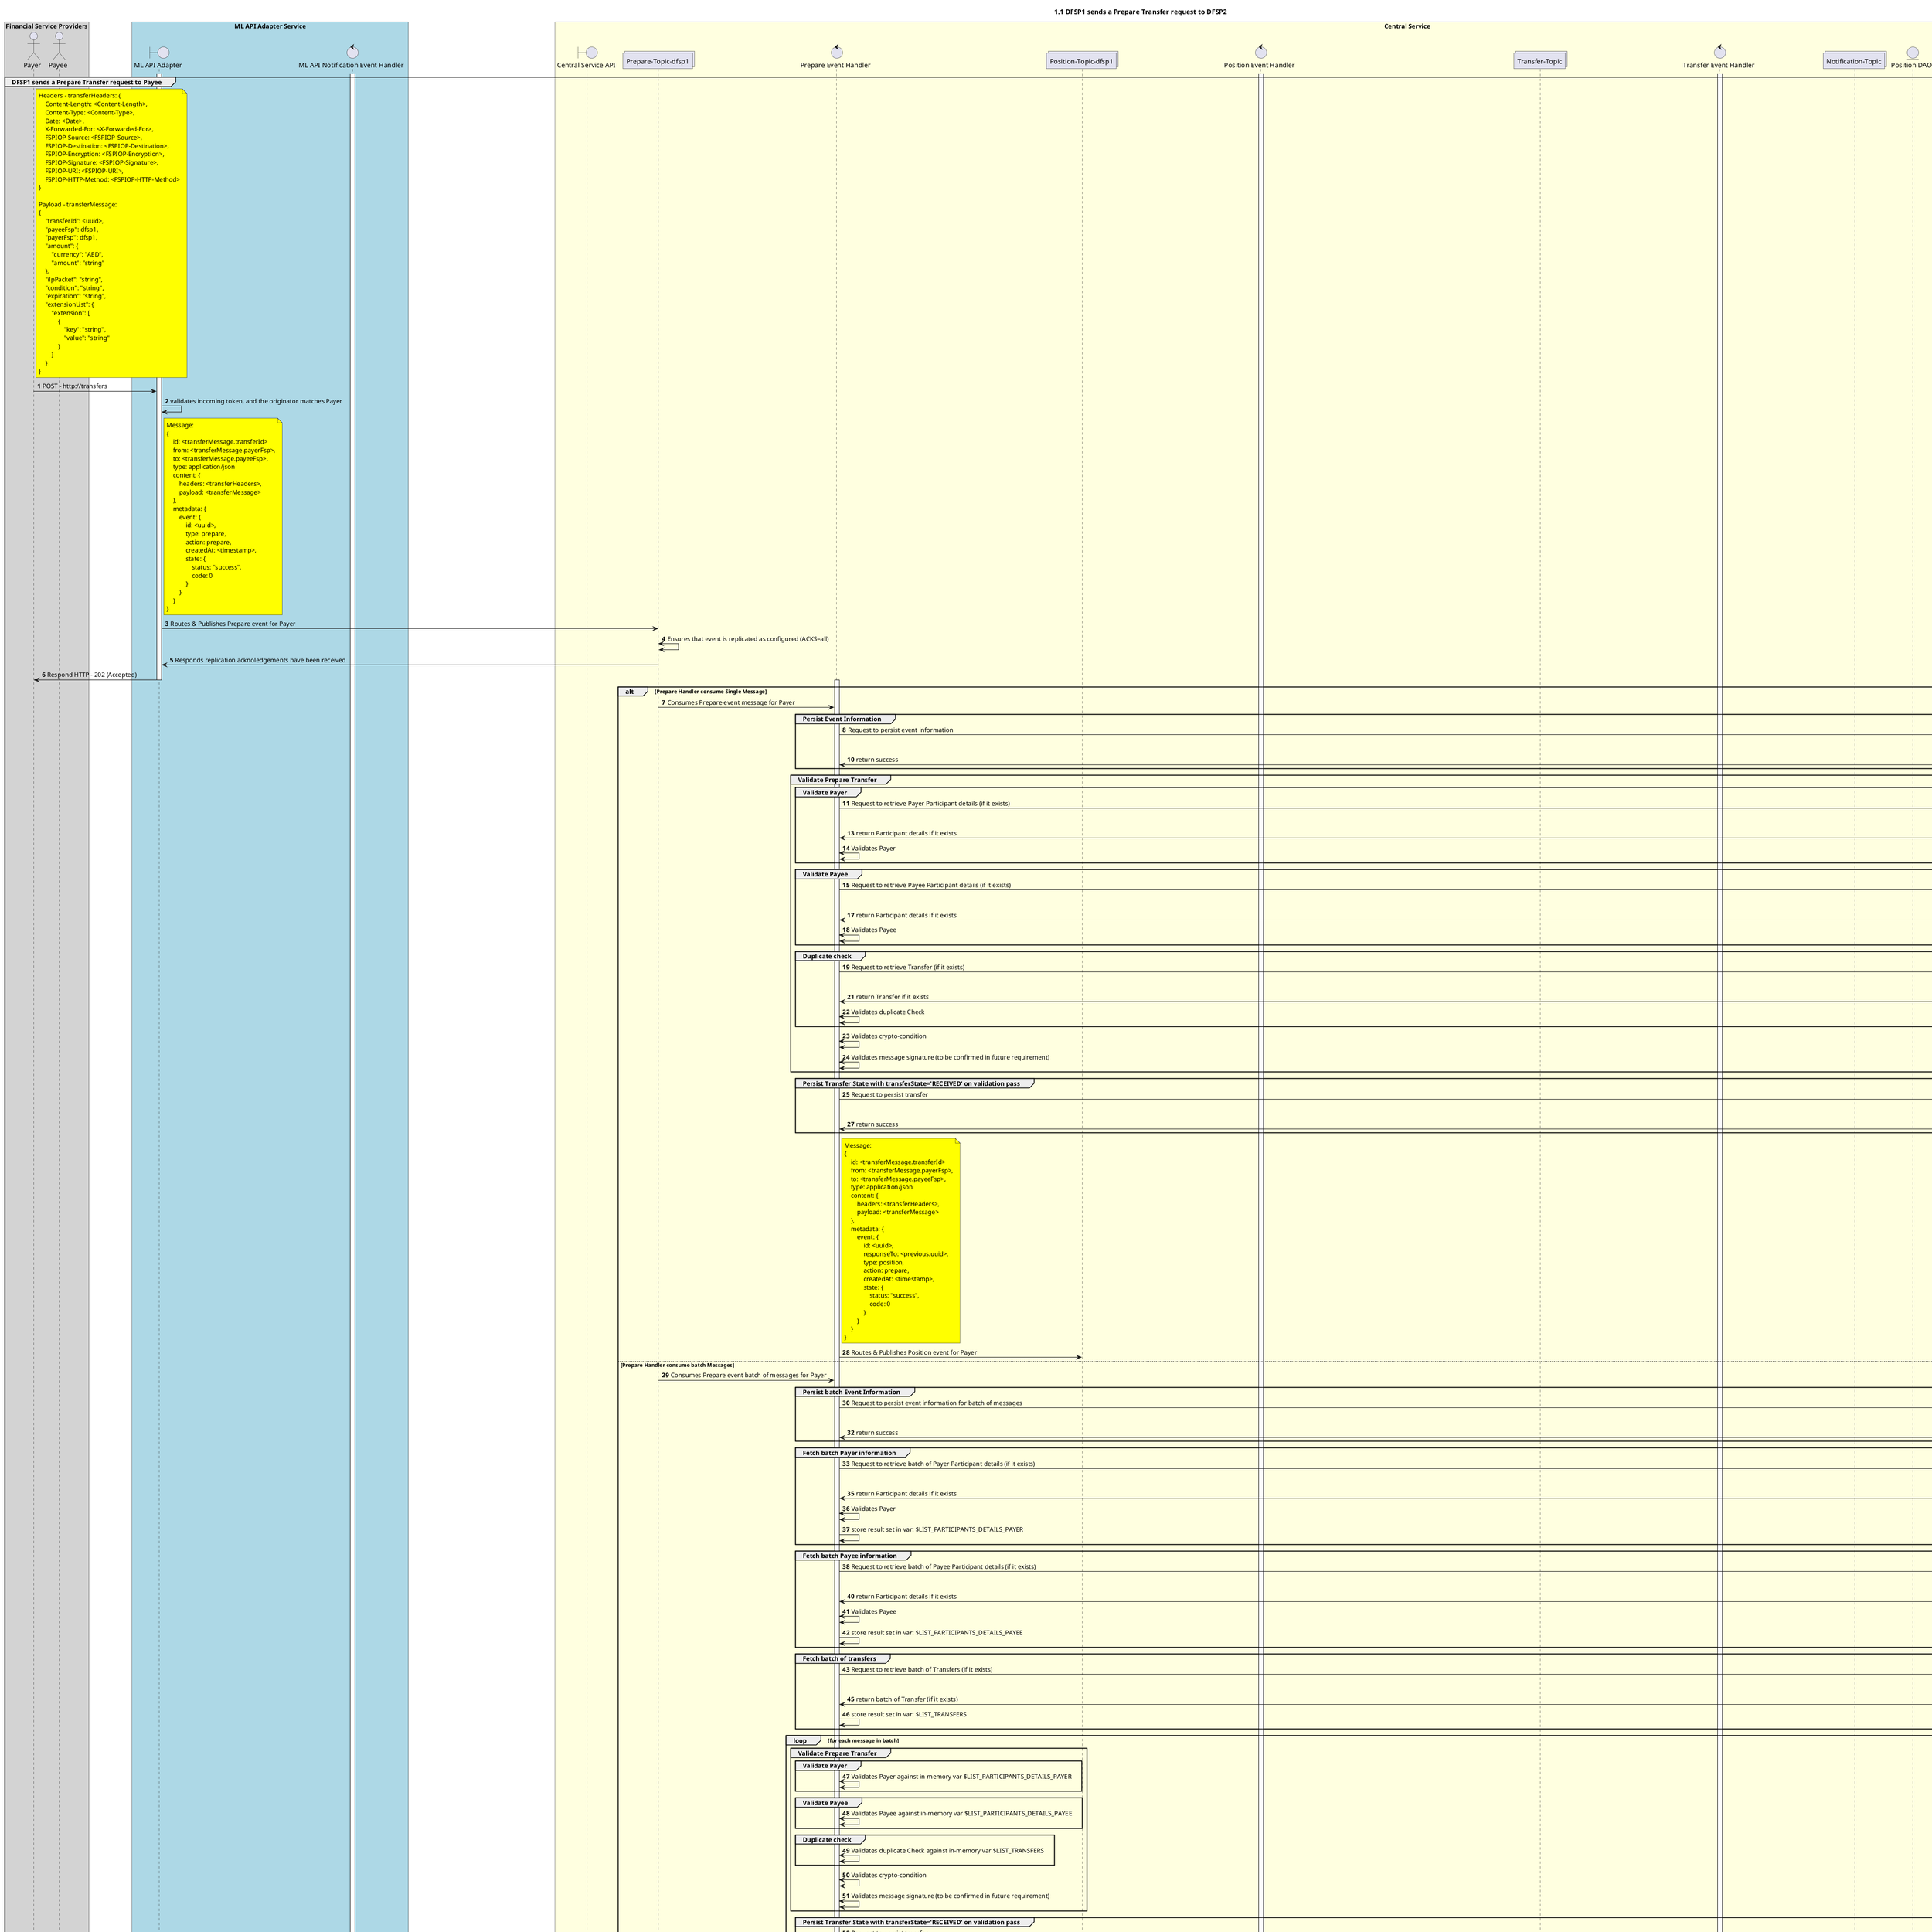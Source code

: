 @startuml
' declate title
title 1.1 DFSP1 sends a Prepare Transfer request to DFSP2

autonumber

' Actor Keys:
'   boundary - APIs/Interfaces, etc
'   collections - Kafka Topics
'   control - Kafka Consumers
'   entity - Database Access Objects
'   database - Database Persistance Store

' declare actors
actor "Payer" as DFSP1
actor "Payee" as DFSP2
boundary "ML API Adapter" as MLAPI
control "ML API Notification Event Handler" as NOTIFY_HANDLER
boundary "Central Service API" as CSAPI
collections "Prepare-Topic-dfsp1" as TOPIC_PREPARE_DFSP1
control "Prepare Event Handler" as PREP_HANDLER
collections "Position-Topic-dfsp1" as TOPIC_POSITION_DFSP1
control "Position Event Handler" as POS_HANDLER
collections "Transfer-Topic" as TOPIC_TRANSFERS
control "Transfer Event Handler" as TRANS_HANDLER
collections "Notification-Topic" as TOPIC_NOTIFICATIONS
' collections "Errors-Topic" as ERRORS_NOTIFICATIONS
entity "Position DAO" as POS_DAO
entity "Event DAO" as EVENT_DAO
entity "Transfer DAO" as TRANS_DAO
entity "Notification DAO" as NOTIFY_DAO
entity "Participant DAO" as PARTICIPANT_DAO
database "Central Store" as DB

box "Financial Service Providers" #lightGray
	participant DFSP1
	participant DFSP2
end box

box "ML API Adapter Service" #LightBlue
	participant MLAPI
	participant NOTIFY_HANDLER
end box

box "Central Service" #LightYellow
    participant CSAPI
	participant TOPIC_PREPARE_DFSP1
    participant PREP_HANDLER
    participant TOPIC_POSITION_DFSP1
    participant POS_HANDLER
    participant TOPIC_TRANSFERS
    participant TRANS_HANDLER
    participant TOPIC_NOTIFICATIONS
    ' participant ERRORS_NOTIFICATIONS
    participant POS_DAO
    participant EVENT_DAO
    participant TRANS_DAO
    participant NOTIFY_DAO
    participant PARTICIPANT_DAO
    participant DB
end box

' start flow
group DFSP1 sends a Prepare Transfer request to Payee
    activate MLAPI
    note right of DFSP1 #yellow
        Headers - transferHeaders: {
            Content-Length: <Content-Length>,
            Content-Type: <Content-Type>,
            Date: <Date>,
            X-Forwarded-For: <X-Forwarded-For>,
            FSPIOP-Source: <FSPIOP-Source>,
            FSPIOP-Destination: <FSPIOP-Destination>,
            FSPIOP-Encryption: <FSPIOP-Encryption>,
            FSPIOP-Signature: <FSPIOP-Signature>,
            FSPIOP-URI: <FSPIOP-URI>,
            FSPIOP-HTTP-Method: <FSPIOP-HTTP-Method>
        }

        Payload - transferMessage:
        {
            "transferId": <uuid>,
            "payeeFsp": dfsp1,
            "payerFsp": dfsp1,
            "amount": {
                "currency": "AED",
                "amount": "string"
            },
            "ilpPacket": "string",
            "condition": "string",
            "expiration": "string",
            "extensionList": {
                "extension": [
                    {
                        "key": "string",
                        "value": "string"
                    }
                ]
            }
        }
    end note
    DFSP1 -> MLAPI: POST - http://transfers
    MLAPI -> MLAPI: validates incoming token, and the originator matches Payer
    note right of MLAPI #yellow
        Message:
        {
            id: <transferMessage.transferId>
            from: <transferMessage.payerFsp>,
            to: <transferMessage.payeeFsp>,
            type: application/json
            content: {
                headers: <transferHeaders>,
                payload: <transferMessage>
            },
            metadata: {
                event: {
                    id: <uuid>,
                    type: prepare,
                    action: prepare,
                    createdAt: <timestamp>,
                    state: {
                        status: "success",
                        code: 0
                    }
                }
            }
        }
    end note
    MLAPI -> TOPIC_PREPARE_DFSP1: Routes & Publishes Prepare event for Payer
    TOPIC_PREPARE_DFSP1 <-> TOPIC_PREPARE_DFSP1: Ensures that event is replicated as configured (ACKS=all)
    TOPIC_PREPARE_DFSP1 -> MLAPI: Responds replication acknoledgements have been received
    MLAPI -> DFSP1: Respond HTTP - 202 (Accepted)
    deactivate MLAPI

    activate PREP_HANDLER
    alt Prepare Handler consume Single Message
        TOPIC_PREPARE_DFSP1 -> PREP_HANDLER: Consumes Prepare event message for Payer
        group Persist Event Information
            PREP_HANDLER -> EVENT_DAO: Request to persist event information
            EVENT_DAO <-> DB: Persist event information
            EVENT_DAO -> PREP_HANDLER: return success
        end

        group Validate Prepare Transfer
            group Validate Payer
                PREP_HANDLER -> PARTICIPANT_DAO: Request to retrieve Payer Participant details (if it exists)
                PARTICIPANT_DAO <-> DB: return Participant details if it exists
                PARTICIPANT_DAO -> PREP_HANDLER: return Participant details if it exists
                PREP_HANDLER <-> PREP_HANDLER: Validates Payer
            end
            group Validate Payee
                PREP_HANDLER -> PARTICIPANT_DAO: Request to retrieve Payee Participant details (if it exists)
                PARTICIPANT_DAO <-> DB: return Participant details if it exists
                PARTICIPANT_DAO -> PREP_HANDLER: return Participant details if it exists
                PREP_HANDLER <-> PREP_HANDLER: Validates Payee
            end
            group Duplicate check
                PREP_HANDLER -> TRANS_DAO: Request to retrieve Transfer (if it exists)
                TRANS_DAO <-> DB: return Transfer if it exists
                TRANS_DAO -> PREP_HANDLER: return Transfer if it exists
                PREP_HANDLER <-> PREP_HANDLER: Validates duplicate Check
            end
            PREP_HANDLER <-> PREP_HANDLER: Validates crypto-condition
            PREP_HANDLER <-> PREP_HANDLER: Validates message signature (to be confirmed in future requirement)
        end

        group Persist Transfer State with transferState='RECEIVED' on validation pass
            PREP_HANDLER -> TRANS_DAO: Request to persist transfer
            TRANS_DAO <-> DB: Persist transfer
            TRANS_DAO -> PREP_HANDLER: return success
        end

        note right of PREP_HANDLER #yellow
            Message:
            {
                id: <transferMessage.transferId>
                from: <transferMessage.payerFsp>,
                to: <transferMessage.payeeFsp>,
                type: application/json
                content: {
                    headers: <transferHeaders>,
                    payload: <transferMessage>
                },
                metadata: {
                    event: {
                        id: <uuid>,
                        responseTo: <previous.uuid>,
                        type: position,
                        action: prepare,
                        createdAt: <timestamp>,
                        state: {
                            status: "success",
                            code: 0
                        }
                    }
                }
            }
        end note
        PREP_HANDLER -> TOPIC_POSITION_DFSP1: Routes & Publishes Position event for Payer
    else Prepare Handler consume batch Messages
        TOPIC_PREPARE_DFSP1 -> PREP_HANDLER: Consumes Prepare event batch of messages for Payer
        group Persist batch Event Information
            PREP_HANDLER -> EVENT_DAO: Request to persist event information for batch of messages
            EVENT_DAO <-> DB: Persist event batch information
            EVENT_DAO -> PREP_HANDLER: return success
        end

        group Fetch batch Payer information
            PREP_HANDLER -> PARTICIPANT_DAO: Request to retrieve batch of Payer Participant details (if it exists)
            PARTICIPANT_DAO <-> DB: return Participant details if it exists
            PARTICIPANT_DAO -> PREP_HANDLER: return Participant details if it exists
            PREP_HANDLER <-> PREP_HANDLER: Validates Payer
            PREP_HANDLER -> PREP_HANDLER: store result set in var: $LIST_PARTICIPANTS_DETAILS_PAYER
        end

        group Fetch batch Payee information
            PREP_HANDLER -> PARTICIPANT_DAO: Request to retrieve batch of Payee Participant details (if it exists)
            PARTICIPANT_DAO <-> DB: return Participant details if it exists
            PARTICIPANT_DAO -> PREP_HANDLER: return Participant details if it exists
            PREP_HANDLER <-> PREP_HANDLER: Validates Payee
            PREP_HANDLER -> PREP_HANDLER: store result set in var: $LIST_PARTICIPANTS_DETAILS_PAYEE
        end

        group Fetch batch of transfers
            PREP_HANDLER -> TRANS_DAO: Request to retrieve batch of Transfers (if it exists)
            TRANS_DAO <-> DB: return batch of Transfers (if it exists)
            TRANS_DAO -> PREP_HANDLER: return batch of Transfer (if it exists)
            PREP_HANDLER -> PREP_HANDLER: store result set in var: $LIST_TRANSFERS
        end

        loop for each message in batch

            group Validate Prepare Transfer
                group Validate Payer
                    PREP_HANDLER <-> PREP_HANDLER: Validates Payer against in-memory var $LIST_PARTICIPANTS_DETAILS_PAYER
                end
                group Validate Payee
                    PREP_HANDLER <-> PREP_HANDLER: Validates Payee against in-memory var $LIST_PARTICIPANTS_DETAILS_PAYEE
                end
                group Duplicate check
                    PREP_HANDLER <-> PREP_HANDLER: Validates duplicate Check against in-memory var $LIST_TRANSFERS
                end
                PREP_HANDLER <-> PREP_HANDLER: Validates crypto-condition
                PREP_HANDLER <-> PREP_HANDLER: Validates message signature (to be confirmed in future requirement)
            end

            group Persist Transfer State with transferState='RECEIVED' on validation pass
                PREP_HANDLER -> TRANS_DAO: Request to persist transfer
                TRANS_DAO <-> DB: Persist transfer
                TRANS_DAO -> PREP_HANDLER: return success
            end

            note right of PREP_HANDLER #yellow
                Message:
                {
                    id: <transferMessage.transferId>
                    from: <transferMessage.payerFsp>,
                    to: <transferMessage.payeeFsp>,
                    type: application/json
                    content: {
                        headers: <transferHeaders>,
                        payload: <transferMessage>
                    },
                    metadata: {
                        event: {
                            id: <uuid>,
                            responseTo: <previous.uuid>,
                            type: position,
                            action: prepare,
                            createdAt: <timestamp>,
                            state: {
                                status: "success",
                                code: 0
                            }
                        }
                    }
                }
            end note
            PREP_HANDLER -> TOPIC_POSITION_DFSP1: Routes & Publishes Position event for Payer
        end
    end
    deactivate PREP_HANDLER

    activate POS_HANDLER
    alt Position Handler consume Single Message
        TOPIC_POSITION_DFSP1 -> POS_HANDLER: Consumes Position event message for Payer

        group Persist Event Information
            POS_HANDLER -> EVENT_DAO: Request to persist event information
            EVENT_DAO <-> DB: Persist event information
            EVENT_DAO -> POS_HANDLER: return success
        end

        group Calculate position and persist change
            POS_HANDLER -> POS_DAO: Request latest position from DB for Payer
            POS_DAO <-> DB: Retrieves latest position from DB for Payer
            POS_DAO -> POS_HANDLER: Return latest position

            POS_HANDLER <-> POS_HANDLER: Calculates latest position (lpos) for prepare
            POS_HANDLER <-> POS_HANDLER: Validate Calculated latest position against the net-debit cap (netcap) - Rule: lpos < netcap
            
            POS_HANDLER -> POS_DAO: Request to persist latest position for Payer
            POS_DAO <-> DB: Persists latest position to DB for Payer
            POS_DAO -> POS_HANDLER: return success
        end

        group Persist Transfer State with transferState='RESERVED' on position check pass
            POS_HANDLER -> TRANS_DAO: Request to persist transfer
            TRANS_DAO <-> DB: Persist transfer
            TRANS_DAO -> POS_HANDLER: return success
        end

        note right of POS_HANDLER #yellow
            Message:
            {
                id: <transferMessage.transferId>
                from: <transferMessage.payerFsp>,
                to: <transferMessage.payeeFsp>,
                type: application/json
                content: {
                    headers: <transferHeaders>,
                    payload: <transferMessage>
                },
                metadata: {
                    event: {
                        id: <uuid>,
                        responseTo: <previous.uuid>,
                        type: transfer,
                        action: prepare,
                        createdAt: <timestamp>,
                        state: {
                            status: "success",
                            code: 0
                        }
                    }
                }
            }
        end note
        POS_HANDLER -> TOPIC_TRANSFERS: Publishes Transfer event
    else Position Handler consume batch Messages
        TOPIC_POSITION_DFSP1 -> POS_HANDLER: Consumes Position event batch of messages for Payer

        group Persist batch Event Information
            POS_HANDLER -> EVENT_DAO: Request to persist event information for batch of messages
            EVENT_DAO <-> DB: Persist event batch information
            EVENT_DAO -> POS_HANDLER: return success
        end

        loop for each message in batch
            group Calculate position and persist change
                POS_HANDLER -> POS_DAO: Request latest position from DB for Payer
                POS_DAO <-> DB: Retrieves latest position from DB for Payer
                POS_DAO -> POS_HANDLER: Return latest position

                POS_HANDLER <-> POS_HANDLER: Calculates latest position (lpos) by incrementing transfer for prepare
                POS_HANDLER <-> POS_HANDLER: Validate Calculated latest position against the net-debit cap (netcap) - Rule: lpos < netcap
                
                POS_HANDLER -> POS_DAO: Request to persist latest position for Payer
                POS_DAO <-> DB: Persists latest position to DB for Payer
                POS_DAO -> POS_HANDLER: return success
            end
            group Persist Transfer State with transferState='RESERVED' on position check pass
                POS_HANDLER -> TRANS_DAO: Request to persist batch transfer
                TRANS_DAO <-> DB: Persist batch transfer
                TRANS_DAO -> POS_HANDLER: return success
            end
            note right of POS_HANDLER #yellow
                Message:
                {
                    id: <transferMessage.transferId>
                    from: <transferMessage.payerFsp>,
                    to: <transferMessage.payeeFsp>,
                    type: application/json
                    content: {
                        headers: <transferHeaders>,
                        payload: <transferMessage>
                    },
                    metadata: {
                        event: {
                            id: <uuid>,
                            responseTo: <previous.uuid>,
                            type: transfer,
                            action: prepare,
                            createdAt: <timestamp>,
                            state: {
                                status: "success",
                                code: 0
                            }
                        }
                    }
                }
            end note
            POS_HANDLER -> TOPIC_TRANSFERS: Publishes Transfer event
        end
    end
    deactivate POS_HANDLER

    activate TRANS_HANDLER
    alt Transfer Handler consume Single Message
        TOPIC_TRANSFERS -> TRANS_HANDLER: Consumes Transfer event

        group Persist Event Information
            TRANS_HANDLER -> EVENT_DAO: Request to persist event information
            EVENT_DAO <-> DB: Persist event information
            EVENT_DAO -> TRANS_HANDLER: return success
        end

        ' group Update Prepare Transfer State with transferState='RESERVED'
        '     TRANS_HANDLER -> TRANS_DAO: Request to update transfer
        '     TRANS_DAO <-> DB: Update transfer
        '     TRANS_DAO -> TRANS_HANDLER: return success
        ' end
        
        note right of TRANS_HANDLER #yellow
            Message:
            {
                id: <transferMessage.transferId>
                from: <transferMessage.payerFsp>,
                to: <transferMessage.payerFsp>,
                type: application/json
                content: {
                    headers: <transferHeaders>,
                    payload: <transferMessage>
                },
                metadata: {
                    event: {
                        id: <uuid>,
                        responseTo: <previous.uuid>,
                        type: notification,
                        action: prepare,
                        createdAt: <timestamp>,
                        state: {
                            status: "success",
                            code: 0
                        }
                    }
                }
            }
        end note
        TRANS_HANDLER -> TOPIC_NOTIFICATIONS: Publishes Notifications event for Payer
        note right of TRANS_HANDLER #yellow
            Message:
            {
                id: <transferMessage.transferId>
                from: <transferMessage.payerFsp>,
                to: <transferMessage.payeeFsp>,
                type: application/json
                content: {
                    headers: <transferHeaders>,
                    payload: <transferMessage>
                },
                metadata: {
                    event: {
                        id: <uuid>,
                        responseTo: <previous.uuid>,
                        type: notification,
                        action: prepare,
                        createdAt: <timestamp>,
                        state: {
                            status: "success",
                            code: 0
                        }
                    }
                }
            }
        end note
        TRANS_HANDLER -> TOPIC_NOTIFICATIONS: Publishes Notifications event for Payee
    else Transfer Handler consume batch Messages
        TOPIC_TRANSFERS -> TRANS_HANDLER: Consumes Transfer event batch of messages for Payer

        group Persist batch Event Information
            POS_HANDLER -> EVENT_DAO: Request to persist event information for batch of messages
            EVENT_DAO <-> DB: Persist event batch information
            EVENT_DAO -> POS_HANDLER: return success
        end

        ' group Update Prepare batch Transfer State with transferState='RESERVED'
        '     TRANS_HANDLER -> TRANS_DAO: Request to update batch transfer
        '     TRANS_DAO <-> DB: Update batch transfer
        '     TRANS_DAO -> TRANS_HANDLER: return success
        ' end

        loop for each message in batch
            note right of TRANS_HANDLER #yellow
                Message:
                {
                    id: <transferMessage.transferId>
                    from: <transferMessage.payerFsp>,
                    to: <transferMessage.payerFsp>,
                    type: application/json
                    content: {
                        headers: <transferHeaders>,
                        payload: <transferMessage>
                    },
                    metadata: {
                        event: {
                            id: <uuid>,
                            responseTo: <previous.uuid>,
                            type: notification,
                            action: prepare,
                            createdAt: <timestamp>,
                            state: {
                                status: "success",
                                code: 0
                            }
                        }
                    }
                }
            end note
            TRANS_HANDLER -> TOPIC_NOTIFICATIONS: Publishes Notifications event for Payer
            note right of TRANS_HANDLER #yellow
                Message:
                {
                    id: <transferMessage.transferId>
                    from: <transferMessage.payerFsp>,
                    to: <transferMessage.payeeFsp>,
                    type: application/json
                    content: {
                        headers: <transferHeaders>,
                        payload: <transferMessage>
                    },
                    metadata: {
                        event: {
                            id: <uuid>,
                            responseTo: <previous.uuid>,
                            type: notification,
                            action: prepare,
                            createdAt: <timestamp>,
                            state: {
                                status: "success",
                                code: 0
                            }
                        }
                    }
                }
            end note
            TRANS_HANDLER -> TOPIC_NOTIFICATIONS: Publishes Notifications event for Payee
        end
    end
    deactivate TRANS_HANDLER

    group Send notification for Payer
        activate NOTIFY_HANDLER
        alt Notifications Handler consume Single Message
            TOPIC_NOTIFICATIONS -> NOTIFY_HANDLER: Consumes Notifications event
            group Persist Event Information
                NOTIFY_HANDLER -> CSAPI: Requests to persist event information - POST - HTTP://events/
                CSAPI -> EVENT_DAO: Request to persist event information
                EVENT_DAO <-> DB: Persist event information
                EVENT_DAO -> CSAPI: return success
                CSAPI -> NOTIFY_HANDLER: return success
            end
            NOTIFY_HANDLER -> CSAPI: Requests Notification details for Payer - GET - HTTP://notifications/DFPS1
            CSAPI -> NOTIFY_DAO: Fetches Notifications details for Payer
            NOTIFY_DAO <-> DB: Fetches Notifications details for Payer
            NOTIFY_DAO -> CSAPI: Returns Notifications details for Payer
            CSAPI -> NOTIFY_HANDLER: Returns Notifications details for Payer
            NOTIFY_HANDLER -> DFSP1: HTTP Callback with Prepare result to Payer
        else Notifications Handler consume batch Messages
            TOPIC_NOTIFICATIONS -> NOTIFY_HANDLER: Consumes Notifications event batch of messages for Payer
            group Persist batch Event Information
                NOTIFY_HANDLER -> CSAPI: Requests to persist batch event information - POST - HTTP://events/
                CSAPI -> EVENT_DAO: Request to persist batch event information
                EVENT_DAO <-> DB: Persist event information
                EVENT_DAO -> CSAPI: return success
                CSAPI -> NOTIFY_HANDLER: return success
            end
            loop for each message in batch
                NOTIFY_HANDLER -> CSAPI: Requests Notification details for Payer - GET - HTTP://notifications/DFPS1
                CSAPI -> NOTIFY_DAO: Fetches Notifications details for Payer
                NOTIFY_DAO <-> DB: Fetches Notifications details for Payer
                NOTIFY_DAO -> CSAPI: Returns Notifications details for Payer
                CSAPI -> NOTIFY_HANDLER: Returns Notifications details for Payer
                NOTIFY_HANDLER -> DFSP1: HTTP Callback with Prepare result to Payer
            end
        end
        deactivate NOTIFY_HANDLER
    end

    group Send notification for Payee
        activate NOTIFY_HANDLER
        alt Notifications Handler consume Single Message
            TOPIC_NOTIFICATIONS -> NOTIFY_HANDLER: Consumes Notifications event
            group Persist Event Information
                NOTIFY_HANDLER -> CSAPI: Requests to persist event information - POST - HTTP://events/
                CSAPI -> EVENT_DAO: Request to persist event information
                EVENT_DAO <-> DB: Persist event information
                EVENT_DAO -> CSAPI: return success
                CSAPI -> NOTIFY_HANDLER: return success
            end
            NOTIFY_HANDLER -> CSAPI: Requests Notification details for Payee - GET - HTTP://notifications/DFPS1
            CSAPI -> NOTIFY_DAO: Fetches Notifications details for Payee
            NOTIFY_DAO <-> DB: Fetches Notifications details for Payee
            NOTIFY_DAO -> CSAPI: Returns Notifications details for Payee
            CSAPI -> NOTIFY_HANDLER: Returns Notifications details for Payee
            NOTIFY_HANDLER -> DFSP1: HTTP Callback with Prepare result to Payee
        else Notifications Handler consume batch Messages
            TOPIC_NOTIFICATIONS -> NOTIFY_HANDLER: Consumes Notifications event batch of messages for Payee
            group Persist batch Event Information
                NOTIFY_HANDLER -> CSAPI: Requests to persist batch event information - POST - HTTP://events/
                CSAPI -> EVENT_DAO: Request to persist batch event information
                EVENT_DAO <-> DB: Persist event information
                EVENT_DAO -> CSAPI: return success
                CSAPI -> NOTIFY_HANDLER: return success
            end
            loop for each message in batch
                NOTIFY_HANDLER -> CSAPI: Requests Notification details for Payee - GET - HTTP://notifications/DFPS1
                CSAPI -> NOTIFY_DAO: Fetches Notifications details for Payee
                NOTIFY_DAO <-> DB: Fetches Notifications details for Payee
                NOTIFY_DAO -> CSAPI: Returns Notifications details for Payee
                CSAPI -> NOTIFY_HANDLER: Returns Notifications details for Payee
                NOTIFY_HANDLER -> DFSP1: HTTP Callback with Prepare result to Payee
            end
        end
        deactivate NOTIFY_HANDLER
    end
end
@enduml
